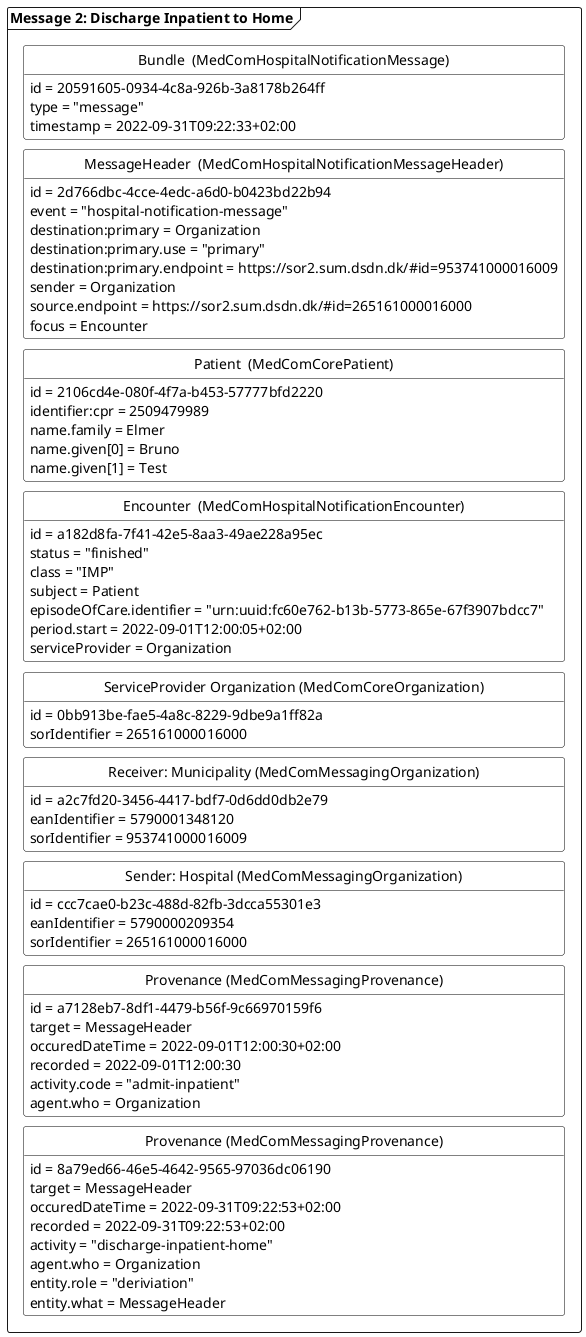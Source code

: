 @startuml HNAdmitFinish

'layout
skinparam class {
    BackgroundColor White
    BorderColor Black
    ArrowColor Black
  }
hide circle
hide empty members
skinparam SameClassWidth true
skinparam Ranksep 10


'title
'title Simplified example: Admit and Discharge Inpatient

'Message 2: Finished inpatient
package "Message 2: Discharge Inpatient to Home" as finished <<Frame>>{
    class "Bundle  (MedComHospitalNotificationMessage)" as finishedB{
        id = 20591605-0934-4c8a-926b-3a8178b264ff
        type = "message"
        timestamp = 2022-09-31T09:22:33+02:00
    }
    class "MessageHeader  (MedComHospitalNotificationMessageHeader)" as finishedMH{
        id = 2d766dbc-4cce-4edc-a6d0-b0423bd22b94
        event = "hospital-notification-message"
        destination:primary = Organization
        destination:primary.use = "primary"
        destination:primary.endpoint = https://sor2.sum.dsdn.dk/#id=953741000016009
        sender = Organization
        source.endpoint = https://sor2.sum.dsdn.dk/#id=265161000016000 
        focus = Encounter
    }
    class "Patient  (MedComCorePatient)" as finishedPT{
        id = 2106cd4e-080f-4f7a-b453-57777bfd2220
        identifier:cpr = 2509479989
        name.family = Elmer
        name.given[0] = Bruno
        name.given[1] = Test
    }
    class "Encounter  (MedComHospitalNotificationEncounter)" as finishedENC{
        id = a182d8fa-7f41-42e5-8aa3-49ae228a95ec
        status = "finished"
        class = "IMP"
        subject = Patient
        episodeOfCare.identifier = "urn:uuid:fc60e762-b13b-5773-865e-67f3907bdcc7"
        period.start = 2022-09-01T12:00:05+02:00
        serviceProvider = Organization
    }
    class "ServiceProvider Organization (MedComCoreOrganization)" as finishedSPOrg{
        id = 0bb913be-fae5-4a8c-8229-9dbe9a1ff82a
        sorIdentifier = 265161000016000
    }    
    class "Receiver: Municipality (MedComMessagingOrganization)" as finishedROrg{
        id = a2c7fd20-3456-4417-bdf7-0d6dd0db2e79
        eanIdentifier = 5790001348120
        sorIdentifier = 953741000016009
    }
    class "Sender: Hospital (MedComMessagingOrganization)" as finishedSOrg{
        id = ccc7cae0-b23c-488d-82fb-3dcca55301e3
        eanIdentifier = 5790000209354
        sorIdentifier = 265161000016000
    }    
    class "Provenance (MedComMessagingProvenance)" as admitfinishedPRO{
        id = a7128eb7-8df1-4479-b56f-9c66970159f6
        target = MessageHeader
        occuredDateTime = 2022-09-01T12:00:30+02:00
        recorded = 2022-09-01T12:00:30
        activity.code = "admit-inpatient"
        agent.who = Organization
    }
    class "Provenance (MedComMessagingProvenance)" as finishedPRO{
        id = 8a79ed66-46e5-4642-9565-97036dc06190        
        target = MessageHeader
        occuredDateTime = 2022-09-31T09:22:53+02:00
        recorded = 2022-09-31T09:22:53+02:00
        activity = "discharge-inpatient-home"
        agent.who = Organization
        entity.role = "deriviation"
        entity.what = MessageHeader
    }
finishedB-[hidden]-finishedMH
finishedMH-[hidden]-finishedPT
finishedPT-[hidden]-finishedENC
finishedENC-[hidden]-finishedSPOrg
finishedSPOrg-[hidden]-finishedROrg
finishedROrg-[hidden]-finishedSOrg
finishedSOrg-[hidden]-admitfinishedPRO
admitfinishedPRO-[hidden]-finishedPRO

}

' pile mellem de to beskeder
' admit --> finished


@enduml

